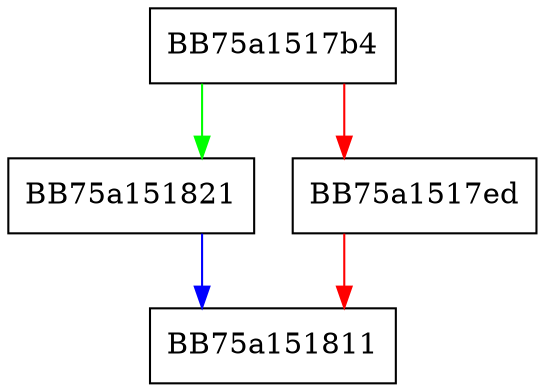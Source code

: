 digraph GetDosPathFromNormalizedPath {
  node [shape="box"];
  graph [splines=ortho];
  BB75a1517b4 -> BB75a151821 [color="green"];
  BB75a1517b4 -> BB75a1517ed [color="red"];
  BB75a1517ed -> BB75a151811 [color="red"];
  BB75a151821 -> BB75a151811 [color="blue"];
}